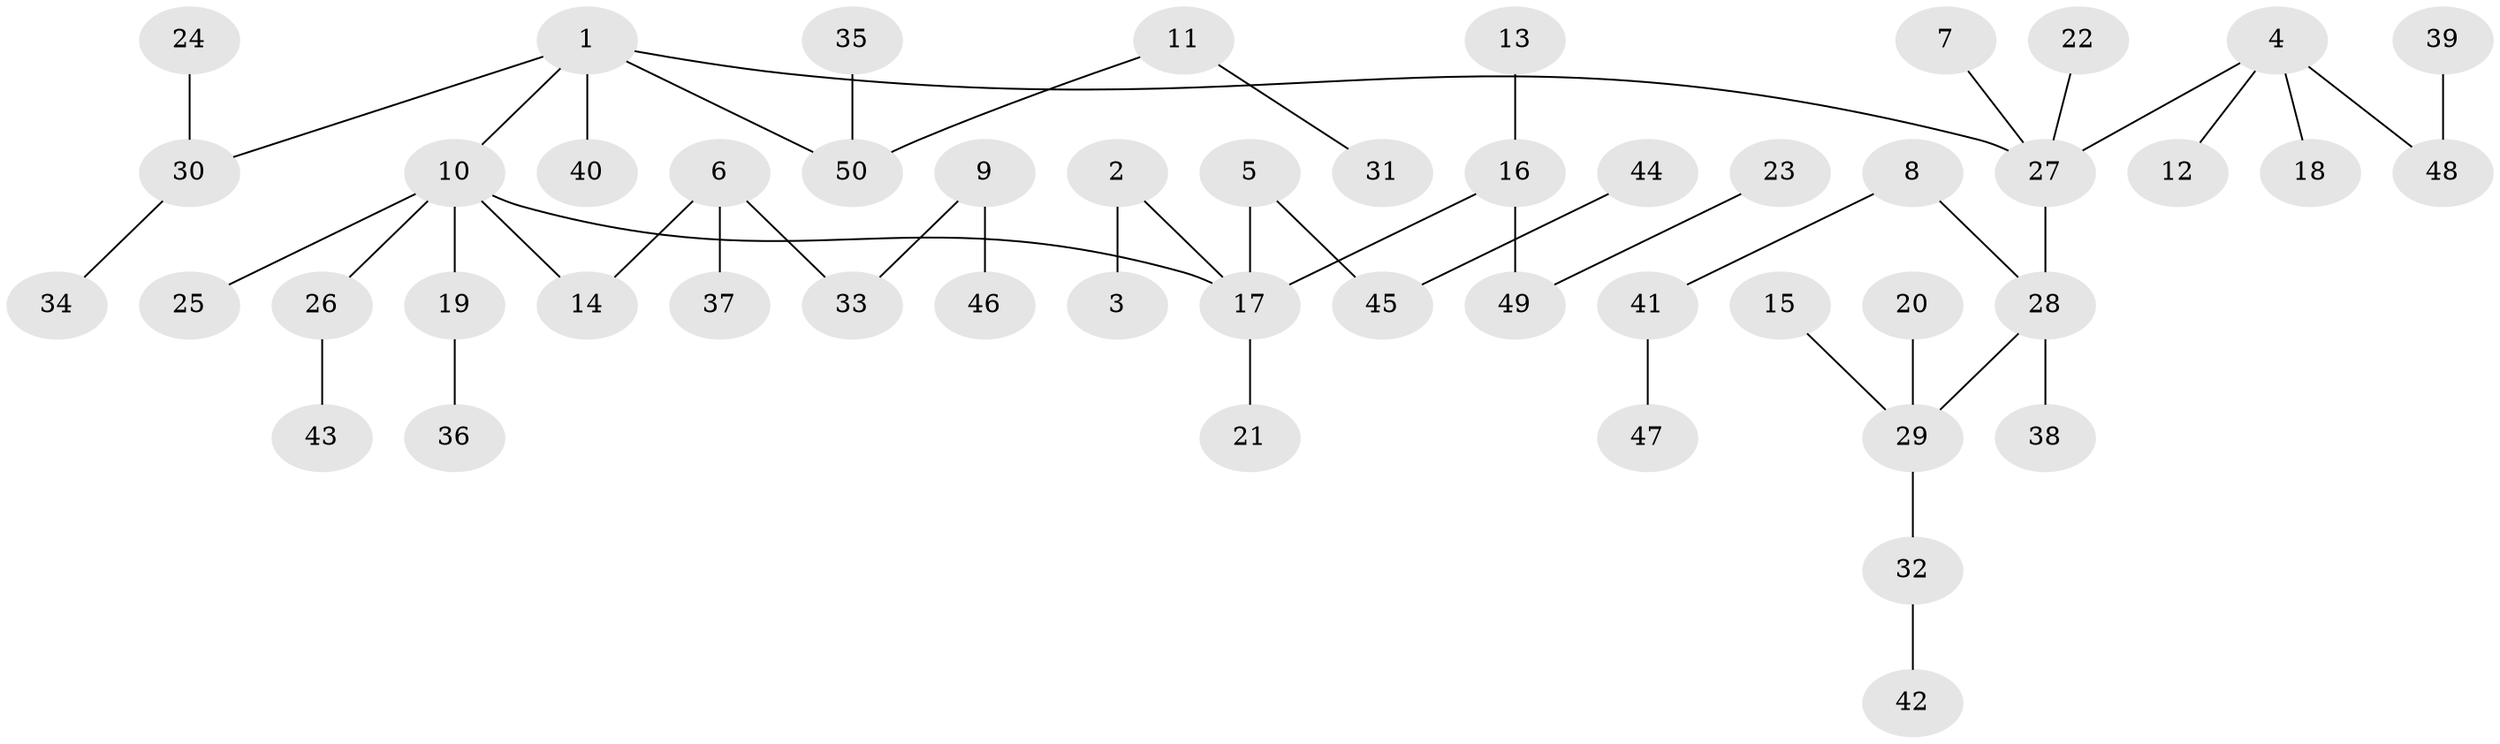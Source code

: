 // original degree distribution, {5: 0.030303030303030304, 6: 0.04040404040404041, 3: 0.13131313131313133, 2: 0.2727272727272727, 1: 0.48484848484848486, 4: 0.04040404040404041}
// Generated by graph-tools (version 1.1) at 2025/02/03/09/25 03:02:31]
// undirected, 50 vertices, 49 edges
graph export_dot {
graph [start="1"]
  node [color=gray90,style=filled];
  1;
  2;
  3;
  4;
  5;
  6;
  7;
  8;
  9;
  10;
  11;
  12;
  13;
  14;
  15;
  16;
  17;
  18;
  19;
  20;
  21;
  22;
  23;
  24;
  25;
  26;
  27;
  28;
  29;
  30;
  31;
  32;
  33;
  34;
  35;
  36;
  37;
  38;
  39;
  40;
  41;
  42;
  43;
  44;
  45;
  46;
  47;
  48;
  49;
  50;
  1 -- 10 [weight=1.0];
  1 -- 27 [weight=1.0];
  1 -- 30 [weight=1.0];
  1 -- 40 [weight=1.0];
  1 -- 50 [weight=1.0];
  2 -- 3 [weight=1.0];
  2 -- 17 [weight=1.0];
  4 -- 12 [weight=1.0];
  4 -- 18 [weight=1.0];
  4 -- 27 [weight=1.0];
  4 -- 48 [weight=1.0];
  5 -- 17 [weight=1.0];
  5 -- 45 [weight=1.0];
  6 -- 14 [weight=1.0];
  6 -- 33 [weight=1.0];
  6 -- 37 [weight=1.0];
  7 -- 27 [weight=1.0];
  8 -- 28 [weight=1.0];
  8 -- 41 [weight=1.0];
  9 -- 33 [weight=1.0];
  9 -- 46 [weight=1.0];
  10 -- 14 [weight=1.0];
  10 -- 17 [weight=1.0];
  10 -- 19 [weight=1.0];
  10 -- 25 [weight=1.0];
  10 -- 26 [weight=1.0];
  11 -- 31 [weight=1.0];
  11 -- 50 [weight=1.0];
  13 -- 16 [weight=1.0];
  15 -- 29 [weight=1.0];
  16 -- 17 [weight=1.0];
  16 -- 49 [weight=1.0];
  17 -- 21 [weight=1.0];
  19 -- 36 [weight=1.0];
  20 -- 29 [weight=1.0];
  22 -- 27 [weight=1.0];
  23 -- 49 [weight=1.0];
  24 -- 30 [weight=1.0];
  26 -- 43 [weight=1.0];
  27 -- 28 [weight=1.0];
  28 -- 29 [weight=1.0];
  28 -- 38 [weight=1.0];
  29 -- 32 [weight=1.0];
  30 -- 34 [weight=1.0];
  32 -- 42 [weight=1.0];
  35 -- 50 [weight=1.0];
  39 -- 48 [weight=1.0];
  41 -- 47 [weight=1.0];
  44 -- 45 [weight=1.0];
}
